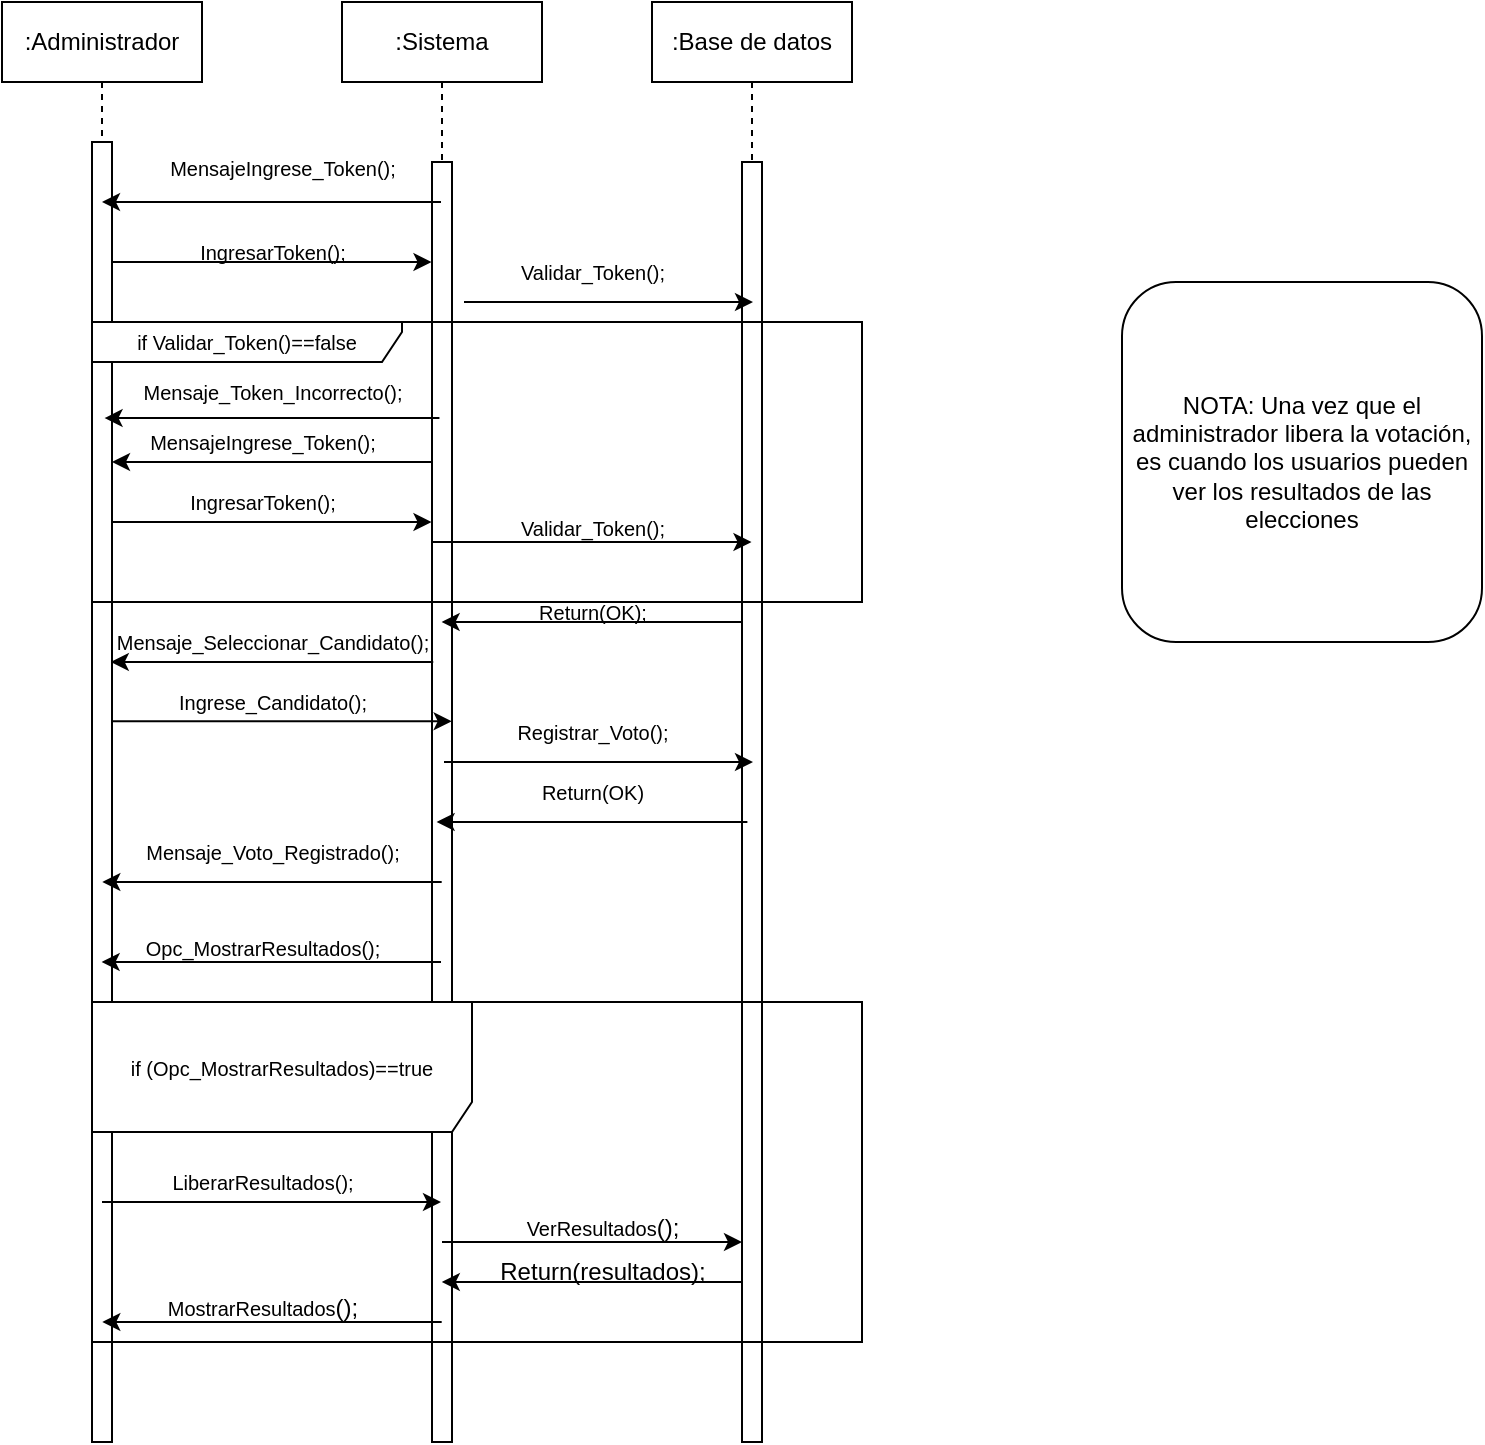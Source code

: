 <mxfile version="21.8.2" type="google">
  <diagram name="Page-1" id="2YBvvXClWsGukQMizWep">
    <mxGraphModel grid="1" page="1" gridSize="10" guides="1" tooltips="1" connect="1" arrows="1" fold="1" pageScale="1" pageWidth="850" pageHeight="1100" math="0" shadow="0">
      <root>
        <mxCell id="0" />
        <mxCell id="1" parent="0" />
        <mxCell id="aM9ryv3xv72pqoxQDRHE-1" value=":Administrador" style="shape=umlLifeline;perimeter=lifelinePerimeter;whiteSpace=wrap;html=1;container=0;dropTarget=0;collapsible=0;recursiveResize=0;outlineConnect=0;portConstraint=eastwest;newEdgeStyle={&quot;edgeStyle&quot;:&quot;elbowEdgeStyle&quot;,&quot;elbow&quot;:&quot;vertical&quot;,&quot;curved&quot;:0,&quot;rounded&quot;:0};" vertex="1" parent="1">
          <mxGeometry x="50" y="40" width="100" height="720" as="geometry" />
        </mxCell>
        <mxCell id="aM9ryv3xv72pqoxQDRHE-2" value="" style="html=1;points=[];perimeter=orthogonalPerimeter;outlineConnect=0;targetShapes=umlLifeline;portConstraint=eastwest;newEdgeStyle={&quot;edgeStyle&quot;:&quot;elbowEdgeStyle&quot;,&quot;elbow&quot;:&quot;vertical&quot;,&quot;curved&quot;:0,&quot;rounded&quot;:0};" vertex="1" parent="aM9ryv3xv72pqoxQDRHE-1">
          <mxGeometry x="45" y="70" width="10" height="650" as="geometry" />
        </mxCell>
        <mxCell id="aM9ryv3xv72pqoxQDRHE-5" value=":Sistema" style="shape=umlLifeline;perimeter=lifelinePerimeter;whiteSpace=wrap;html=1;container=0;dropTarget=0;collapsible=0;recursiveResize=0;outlineConnect=0;portConstraint=eastwest;newEdgeStyle={&quot;edgeStyle&quot;:&quot;elbowEdgeStyle&quot;,&quot;elbow&quot;:&quot;vertical&quot;,&quot;curved&quot;:0,&quot;rounded&quot;:0};" vertex="1" parent="1">
          <mxGeometry x="220" y="40" width="100" height="720" as="geometry" />
        </mxCell>
        <mxCell id="aM9ryv3xv72pqoxQDRHE-6" value="" style="html=1;points=[];perimeter=orthogonalPerimeter;outlineConnect=0;targetShapes=umlLifeline;portConstraint=eastwest;newEdgeStyle={&quot;edgeStyle&quot;:&quot;elbowEdgeStyle&quot;,&quot;elbow&quot;:&quot;vertical&quot;,&quot;curved&quot;:0,&quot;rounded&quot;:0};" vertex="1" parent="aM9ryv3xv72pqoxQDRHE-5">
          <mxGeometry x="45" y="80" width="10" height="640" as="geometry" />
        </mxCell>
        <mxCell id="BNHw7AEYcydwpRrHN42A-1" value=":Base de datos" style="shape=umlLifeline;perimeter=lifelinePerimeter;whiteSpace=wrap;html=1;container=0;dropTarget=0;collapsible=0;recursiveResize=0;outlineConnect=0;portConstraint=eastwest;newEdgeStyle={&quot;edgeStyle&quot;:&quot;elbowEdgeStyle&quot;,&quot;elbow&quot;:&quot;vertical&quot;,&quot;curved&quot;:0,&quot;rounded&quot;:0};" vertex="1" parent="1">
          <mxGeometry x="375" y="40" width="100" height="720" as="geometry" />
        </mxCell>
        <mxCell id="BNHw7AEYcydwpRrHN42A-2" value="" style="html=1;points=[];perimeter=orthogonalPerimeter;outlineConnect=0;targetShapes=umlLifeline;portConstraint=eastwest;newEdgeStyle={&quot;edgeStyle&quot;:&quot;elbowEdgeStyle&quot;,&quot;elbow&quot;:&quot;vertical&quot;,&quot;curved&quot;:0,&quot;rounded&quot;:0};" vertex="1" parent="BNHw7AEYcydwpRrHN42A-1">
          <mxGeometry x="45" y="80" width="10" height="640" as="geometry" />
        </mxCell>
        <mxCell id="BNHw7AEYcydwpRrHN42A-8" value="" style="endArrow=classic;html=1;rounded=0;" edge="1" parent="1" target="aM9ryv3xv72pqoxQDRHE-1">
          <mxGeometry width="50" height="50" relative="1" as="geometry">
            <mxPoint x="269.5" y="140" as="sourcePoint" />
            <mxPoint x="210" y="140" as="targetPoint" />
          </mxGeometry>
        </mxCell>
        <mxCell id="khGtBQmKXjCLMMluN2qJ-1" value="&lt;span style=&quot;font-size: 10px;&quot;&gt;MensajeIngrese_Token();&lt;/span&gt;" style="text;html=1;align=center;verticalAlign=middle;resizable=0;points=[];autosize=1;strokeColor=none;fillColor=none;" vertex="1" parent="1">
          <mxGeometry x="120" y="108" width="140" height="30" as="geometry" />
        </mxCell>
        <mxCell id="khGtBQmKXjCLMMluN2qJ-2" value="&lt;font style=&quot;font-size: 10px;&quot;&gt;if Validar_Token()==false&lt;/font&gt;" style="shape=umlFrame;whiteSpace=wrap;html=1;pointerEvents=0;width=155;height=20;" vertex="1" parent="1">
          <mxGeometry x="95" y="200" width="385" height="140" as="geometry" />
        </mxCell>
        <mxCell id="khGtBQmKXjCLMMluN2qJ-6" value="&lt;font style=&quot;font-size: 10px;&quot;&gt;IngresarToken();&lt;/font&gt;" style="text;html=1;align=center;verticalAlign=middle;resizable=0;points=[];autosize=1;strokeColor=none;fillColor=none;" vertex="1" parent="1">
          <mxGeometry x="135" y="150" width="100" height="30" as="geometry" />
        </mxCell>
        <mxCell id="khGtBQmKXjCLMMluN2qJ-18" value="" style="endArrow=classic;html=1;rounded=0;" edge="1" parent="1">
          <mxGeometry width="50" height="50" relative="1" as="geometry">
            <mxPoint x="105.25" y="170" as="sourcePoint" />
            <mxPoint x="264.75" y="170" as="targetPoint" />
          </mxGeometry>
        </mxCell>
        <mxCell id="khGtBQmKXjCLMMluN2qJ-19" value="" style="endArrow=classic;html=1;rounded=0;" edge="1" parent="1">
          <mxGeometry width="50" height="50" relative="1" as="geometry">
            <mxPoint x="281" y="190" as="sourcePoint" />
            <mxPoint x="425.5" y="190" as="targetPoint" />
          </mxGeometry>
        </mxCell>
        <mxCell id="khGtBQmKXjCLMMluN2qJ-20" value="&lt;font style=&quot;font-size: 10px;&quot;&gt;Validar_Token();&lt;/font&gt;" style="text;html=1;align=center;verticalAlign=middle;resizable=0;points=[];autosize=1;strokeColor=none;fillColor=none;" vertex="1" parent="1">
          <mxGeometry x="295" y="160" width="100" height="30" as="geometry" />
        </mxCell>
        <mxCell id="khGtBQmKXjCLMMluN2qJ-21" value="" style="endArrow=classic;html=1;rounded=0;" edge="1" parent="1">
          <mxGeometry width="50" height="50" relative="1" as="geometry">
            <mxPoint x="420.19" y="350" as="sourcePoint" />
            <mxPoint x="269.81" y="350" as="targetPoint" />
          </mxGeometry>
        </mxCell>
        <mxCell id="khGtBQmKXjCLMMluN2qJ-22" value="&lt;font style=&quot;font-size: 10px;&quot;&gt;Return(OK);&lt;/font&gt;" style="text;html=1;align=center;verticalAlign=middle;resizable=0;points=[];autosize=1;strokeColor=none;fillColor=none;" vertex="1" parent="1">
          <mxGeometry x="305" y="330" width="80" height="30" as="geometry" />
        </mxCell>
        <mxCell id="khGtBQmKXjCLMMluN2qJ-25" value="" style="endArrow=classic;html=1;rounded=0;entryX=0.047;entryY=1.001;entryDx=0;entryDy=0;entryPerimeter=0;" edge="1" parent="1">
          <mxGeometry width="50" height="50" relative="1" as="geometry">
            <mxPoint x="265.62" y="370.0" as="sourcePoint" />
            <mxPoint x="104.39" y="370.0" as="targetPoint" />
          </mxGeometry>
        </mxCell>
        <mxCell id="khGtBQmKXjCLMMluN2qJ-26" value="&lt;font style=&quot;font-size: 10px;&quot;&gt;Mensaje_Seleccionar_Candidato();&lt;/font&gt;" style="text;html=1;align=center;verticalAlign=middle;resizable=0;points=[];autosize=1;strokeColor=none;fillColor=none;" vertex="1" parent="1">
          <mxGeometry x="95" y="345" width="180" height="30" as="geometry" />
        </mxCell>
        <mxCell id="khGtBQmKXjCLMMluN2qJ-29" value="" style="endArrow=classic;html=1;rounded=0;" edge="1" parent="1">
          <mxGeometry width="50" height="50" relative="1" as="geometry">
            <mxPoint x="105.15" y="399.66" as="sourcePoint" />
            <mxPoint x="274.84" y="399.66" as="targetPoint" />
          </mxGeometry>
        </mxCell>
        <mxCell id="khGtBQmKXjCLMMluN2qJ-30" value="&lt;font style=&quot;font-size: 10px;&quot;&gt;Ingrese_Candidato();&lt;/font&gt;" style="text;html=1;align=center;verticalAlign=middle;resizable=0;points=[];autosize=1;strokeColor=none;fillColor=none;" vertex="1" parent="1">
          <mxGeometry x="125" y="375" width="120" height="30" as="geometry" />
        </mxCell>
        <mxCell id="khGtBQmKXjCLMMluN2qJ-31" value="" style="endArrow=classic;html=1;rounded=0;" edge="1" parent="1">
          <mxGeometry width="50" height="50" relative="1" as="geometry">
            <mxPoint x="271" y="420" as="sourcePoint" />
            <mxPoint x="425.5" y="420.0" as="targetPoint" />
            <Array as="points">
              <mxPoint x="341" y="420" />
            </Array>
          </mxGeometry>
        </mxCell>
        <mxCell id="khGtBQmKXjCLMMluN2qJ-32" value="&lt;font style=&quot;font-size: 10px;&quot;&gt;Registrar_Voto();&lt;/font&gt;" style="text;html=1;align=center;verticalAlign=middle;resizable=0;points=[];autosize=1;strokeColor=none;fillColor=none;" vertex="1" parent="1">
          <mxGeometry x="295" y="390" width="100" height="30" as="geometry" />
        </mxCell>
        <mxCell id="khGtBQmKXjCLMMluN2qJ-33" value="" style="endArrow=classic;html=1;rounded=0;" edge="1" parent="1">
          <mxGeometry width="50" height="50" relative="1" as="geometry">
            <mxPoint x="422.69" y="450" as="sourcePoint" />
            <mxPoint x="267.31" y="450.0" as="targetPoint" />
            <Array as="points">
              <mxPoint x="387.5" y="450" />
            </Array>
          </mxGeometry>
        </mxCell>
        <mxCell id="1vJbEC7eMpVlIRLg8ZBu-1" value="&lt;font style=&quot;font-size: 10px;&quot;&gt;Return(OK)&lt;/font&gt;" style="text;html=1;align=center;verticalAlign=middle;resizable=0;points=[];autosize=1;strokeColor=none;fillColor=none;" vertex="1" parent="1">
          <mxGeometry x="310" y="420" width="70" height="30" as="geometry" />
        </mxCell>
        <mxCell id="1vJbEC7eMpVlIRLg8ZBu-2" value="" style="endArrow=classic;html=1;rounded=0;" edge="1" parent="1">
          <mxGeometry width="50" height="50" relative="1" as="geometry">
            <mxPoint x="269.84" y="480.0" as="sourcePoint" />
            <mxPoint x="100.15" y="480.0" as="targetPoint" />
            <Array as="points">
              <mxPoint x="220.34" y="480" />
            </Array>
          </mxGeometry>
        </mxCell>
        <mxCell id="1vJbEC7eMpVlIRLg8ZBu-3" value="&lt;font style=&quot;font-size: 10px;&quot;&gt;Mensaje_Voto_Registrado();&lt;/font&gt;" style="text;html=1;align=center;verticalAlign=middle;resizable=0;points=[];autosize=1;strokeColor=none;fillColor=none;" vertex="1" parent="1">
          <mxGeometry x="110" y="450" width="150" height="30" as="geometry" />
        </mxCell>
        <mxCell id="1vJbEC7eMpVlIRLg8ZBu-5" value="" style="endArrow=classic;html=1;rounded=0;exitX=1.033;exitY=0.833;exitDx=0;exitDy=0;exitPerimeter=0;" edge="1" parent="1">
          <mxGeometry width="50" height="50" relative="1" as="geometry">
            <mxPoint x="268.72" y="248" as="sourcePoint" />
            <mxPoint x="101.27" y="248.01" as="targetPoint" />
          </mxGeometry>
        </mxCell>
        <mxCell id="1vJbEC7eMpVlIRLg8ZBu-8" value="" style="endArrow=classic;html=1;rounded=0;" edge="1" parent="1">
          <mxGeometry width="50" height="50" relative="1" as="geometry">
            <mxPoint x="265" y="270" as="sourcePoint" />
            <mxPoint x="105" y="270" as="targetPoint" />
            <Array as="points">
              <mxPoint x="154.61" y="270" />
            </Array>
          </mxGeometry>
        </mxCell>
        <mxCell id="1vJbEC7eMpVlIRLg8ZBu-9" value="&lt;font style=&quot;font-size: 10px;&quot;&gt;MensajeIngrese_Token();&lt;/font&gt;" style="text;html=1;align=center;verticalAlign=middle;resizable=0;points=[];autosize=1;strokeColor=none;fillColor=none;" vertex="1" parent="1">
          <mxGeometry x="110" y="245" width="140" height="30" as="geometry" />
        </mxCell>
        <mxCell id="1vJbEC7eMpVlIRLg8ZBu-10" value="" style="endArrow=classic;html=1;rounded=0;" edge="1" parent="1">
          <mxGeometry width="50" height="50" relative="1" as="geometry">
            <mxPoint x="105.25" y="300" as="sourcePoint" />
            <mxPoint x="264.75" y="300" as="targetPoint" />
          </mxGeometry>
        </mxCell>
        <mxCell id="1vJbEC7eMpVlIRLg8ZBu-12" value="&lt;font style=&quot;font-size: 10px;&quot;&gt;IngresarToken();&lt;/font&gt;" style="text;html=1;align=center;verticalAlign=middle;resizable=0;points=[];autosize=1;strokeColor=none;fillColor=none;" vertex="1" parent="1">
          <mxGeometry x="130" y="275" width="100" height="30" as="geometry" />
        </mxCell>
        <mxCell id="1vJbEC7eMpVlIRLg8ZBu-13" value="" style="endArrow=classic;html=1;rounded=0;" edge="1" parent="1" source="aM9ryv3xv72pqoxQDRHE-5">
          <mxGeometry width="50" height="50" relative="1" as="geometry">
            <mxPoint x="150" y="520" as="sourcePoint" />
            <mxPoint x="99.81" y="520" as="targetPoint" />
          </mxGeometry>
        </mxCell>
        <mxCell id="nsBVoaTspw40IIVNsePx-1" value="&lt;font style=&quot;font-size: 10px;&quot;&gt;Opc_MostrarResultados();&lt;/font&gt;" style="text;html=1;align=center;verticalAlign=middle;resizable=0;points=[];autosize=1;strokeColor=none;fillColor=none;" vertex="1" parent="1">
          <mxGeometry x="110" y="498" width="140" height="30" as="geometry" />
        </mxCell>
        <mxCell id="nsBVoaTspw40IIVNsePx-2" value="&lt;font style=&quot;font-size: 10px;&quot;&gt;if (Opc_MostrarResultados)==true&lt;/font&gt;" style="shape=umlFrame;whiteSpace=wrap;html=1;pointerEvents=0;width=190;height=65;" vertex="1" parent="1">
          <mxGeometry x="95" y="540" width="385" height="170" as="geometry" />
        </mxCell>
        <mxCell id="nsBVoaTspw40IIVNsePx-5" value="&lt;font style=&quot;font-size: 10px;&quot;&gt;Mensaje_Token_Incorrecto();&lt;/font&gt;" style="text;html=1;align=center;verticalAlign=middle;resizable=0;points=[];autosize=1;strokeColor=none;fillColor=none;" vertex="1" parent="1">
          <mxGeometry x="110" y="220" width="150" height="30" as="geometry" />
        </mxCell>
        <mxCell id="nsBVoaTspw40IIVNsePx-7" value="" style="endArrow=classic;html=1;rounded=0;" edge="1" parent="1">
          <mxGeometry width="50" height="50" relative="1" as="geometry">
            <mxPoint x="265.25" y="310" as="sourcePoint" />
            <mxPoint x="424.75" y="310" as="targetPoint" />
          </mxGeometry>
        </mxCell>
        <mxCell id="nsBVoaTspw40IIVNsePx-8" value="&lt;font style=&quot;font-size: 10px;&quot;&gt;Validar_Token();&lt;/font&gt;" style="text;html=1;align=center;verticalAlign=middle;resizable=0;points=[];autosize=1;strokeColor=none;fillColor=none;" vertex="1" parent="1">
          <mxGeometry x="295" y="288" width="100" height="30" as="geometry" />
        </mxCell>
        <mxCell id="nsBVoaTspw40IIVNsePx-9" value="" style="endArrow=classic;html=1;rounded=0;" edge="1" parent="1">
          <mxGeometry width="50" height="50" relative="1" as="geometry">
            <mxPoint x="100" y="640" as="sourcePoint" />
            <mxPoint x="269.5" y="640" as="targetPoint" />
          </mxGeometry>
        </mxCell>
        <mxCell id="nsBVoaTspw40IIVNsePx-10" value="&lt;font style=&quot;font-size: 10px;&quot;&gt;LiberarResultados();&lt;/font&gt;" style="text;html=1;align=center;verticalAlign=middle;resizable=0;points=[];autosize=1;strokeColor=none;fillColor=none;" vertex="1" parent="1">
          <mxGeometry x="125" y="615" width="110" height="30" as="geometry" />
        </mxCell>
        <mxCell id="nsBVoaTspw40IIVNsePx-11" value="" style="endArrow=classic;html=1;rounded=0;" edge="1" parent="1" target="BNHw7AEYcydwpRrHN42A-2">
          <mxGeometry width="50" height="50" relative="1" as="geometry">
            <mxPoint x="270" y="660" as="sourcePoint" />
            <mxPoint x="439.5" y="660" as="targetPoint" />
          </mxGeometry>
        </mxCell>
        <mxCell id="nsBVoaTspw40IIVNsePx-12" value="&lt;font style=&quot;font-size: 10px;&quot;&gt;VerResultados&lt;/font&gt;();" style="text;html=1;align=center;verticalAlign=middle;resizable=0;points=[];autosize=1;strokeColor=none;fillColor=none;" vertex="1" parent="1">
          <mxGeometry x="300" y="638" width="100" height="30" as="geometry" />
        </mxCell>
        <mxCell id="nsBVoaTspw40IIVNsePx-13" value="" style="endArrow=classic;html=1;rounded=0;" edge="1" parent="1">
          <mxGeometry width="50" height="50" relative="1" as="geometry">
            <mxPoint x="420.09" y="680" as="sourcePoint" />
            <mxPoint x="269.9" y="680" as="targetPoint" />
            <Array as="points">
              <mxPoint x="380.09" y="680" />
            </Array>
          </mxGeometry>
        </mxCell>
        <mxCell id="nsBVoaTspw40IIVNsePx-14" value="Return(resultados);" style="text;html=1;align=center;verticalAlign=middle;resizable=0;points=[];autosize=1;strokeColor=none;fillColor=none;" vertex="1" parent="1">
          <mxGeometry x="285" y="660" width="130" height="30" as="geometry" />
        </mxCell>
        <mxCell id="nsBVoaTspw40IIVNsePx-15" value="" style="endArrow=classic;html=1;rounded=0;" edge="1" parent="1">
          <mxGeometry width="50" height="50" relative="1" as="geometry">
            <mxPoint x="269.84" y="700" as="sourcePoint" />
            <mxPoint x="100.15" y="700" as="targetPoint" />
          </mxGeometry>
        </mxCell>
        <mxCell id="nsBVoaTspw40IIVNsePx-16" value="&lt;font style=&quot;font-size: 10px;&quot;&gt;MostrarResultados&lt;/font&gt;();" style="text;html=1;align=center;verticalAlign=middle;resizable=0;points=[];autosize=1;strokeColor=none;fillColor=none;" vertex="1" parent="1">
          <mxGeometry x="120" y="678" width="120" height="30" as="geometry" />
        </mxCell>
        <mxCell id="nsBVoaTspw40IIVNsePx-17" value="NOTA: Una vez que el administrador libera la votación, es cuando los usuarios pueden ver los resultados de las elecciones" style="whiteSpace=wrap;html=1;aspect=fixed;rounded=1;" vertex="1" parent="1">
          <mxGeometry x="610" y="180" width="180" height="180" as="geometry" />
        </mxCell>
      </root>
    </mxGraphModel>
  </diagram>
</mxfile>
